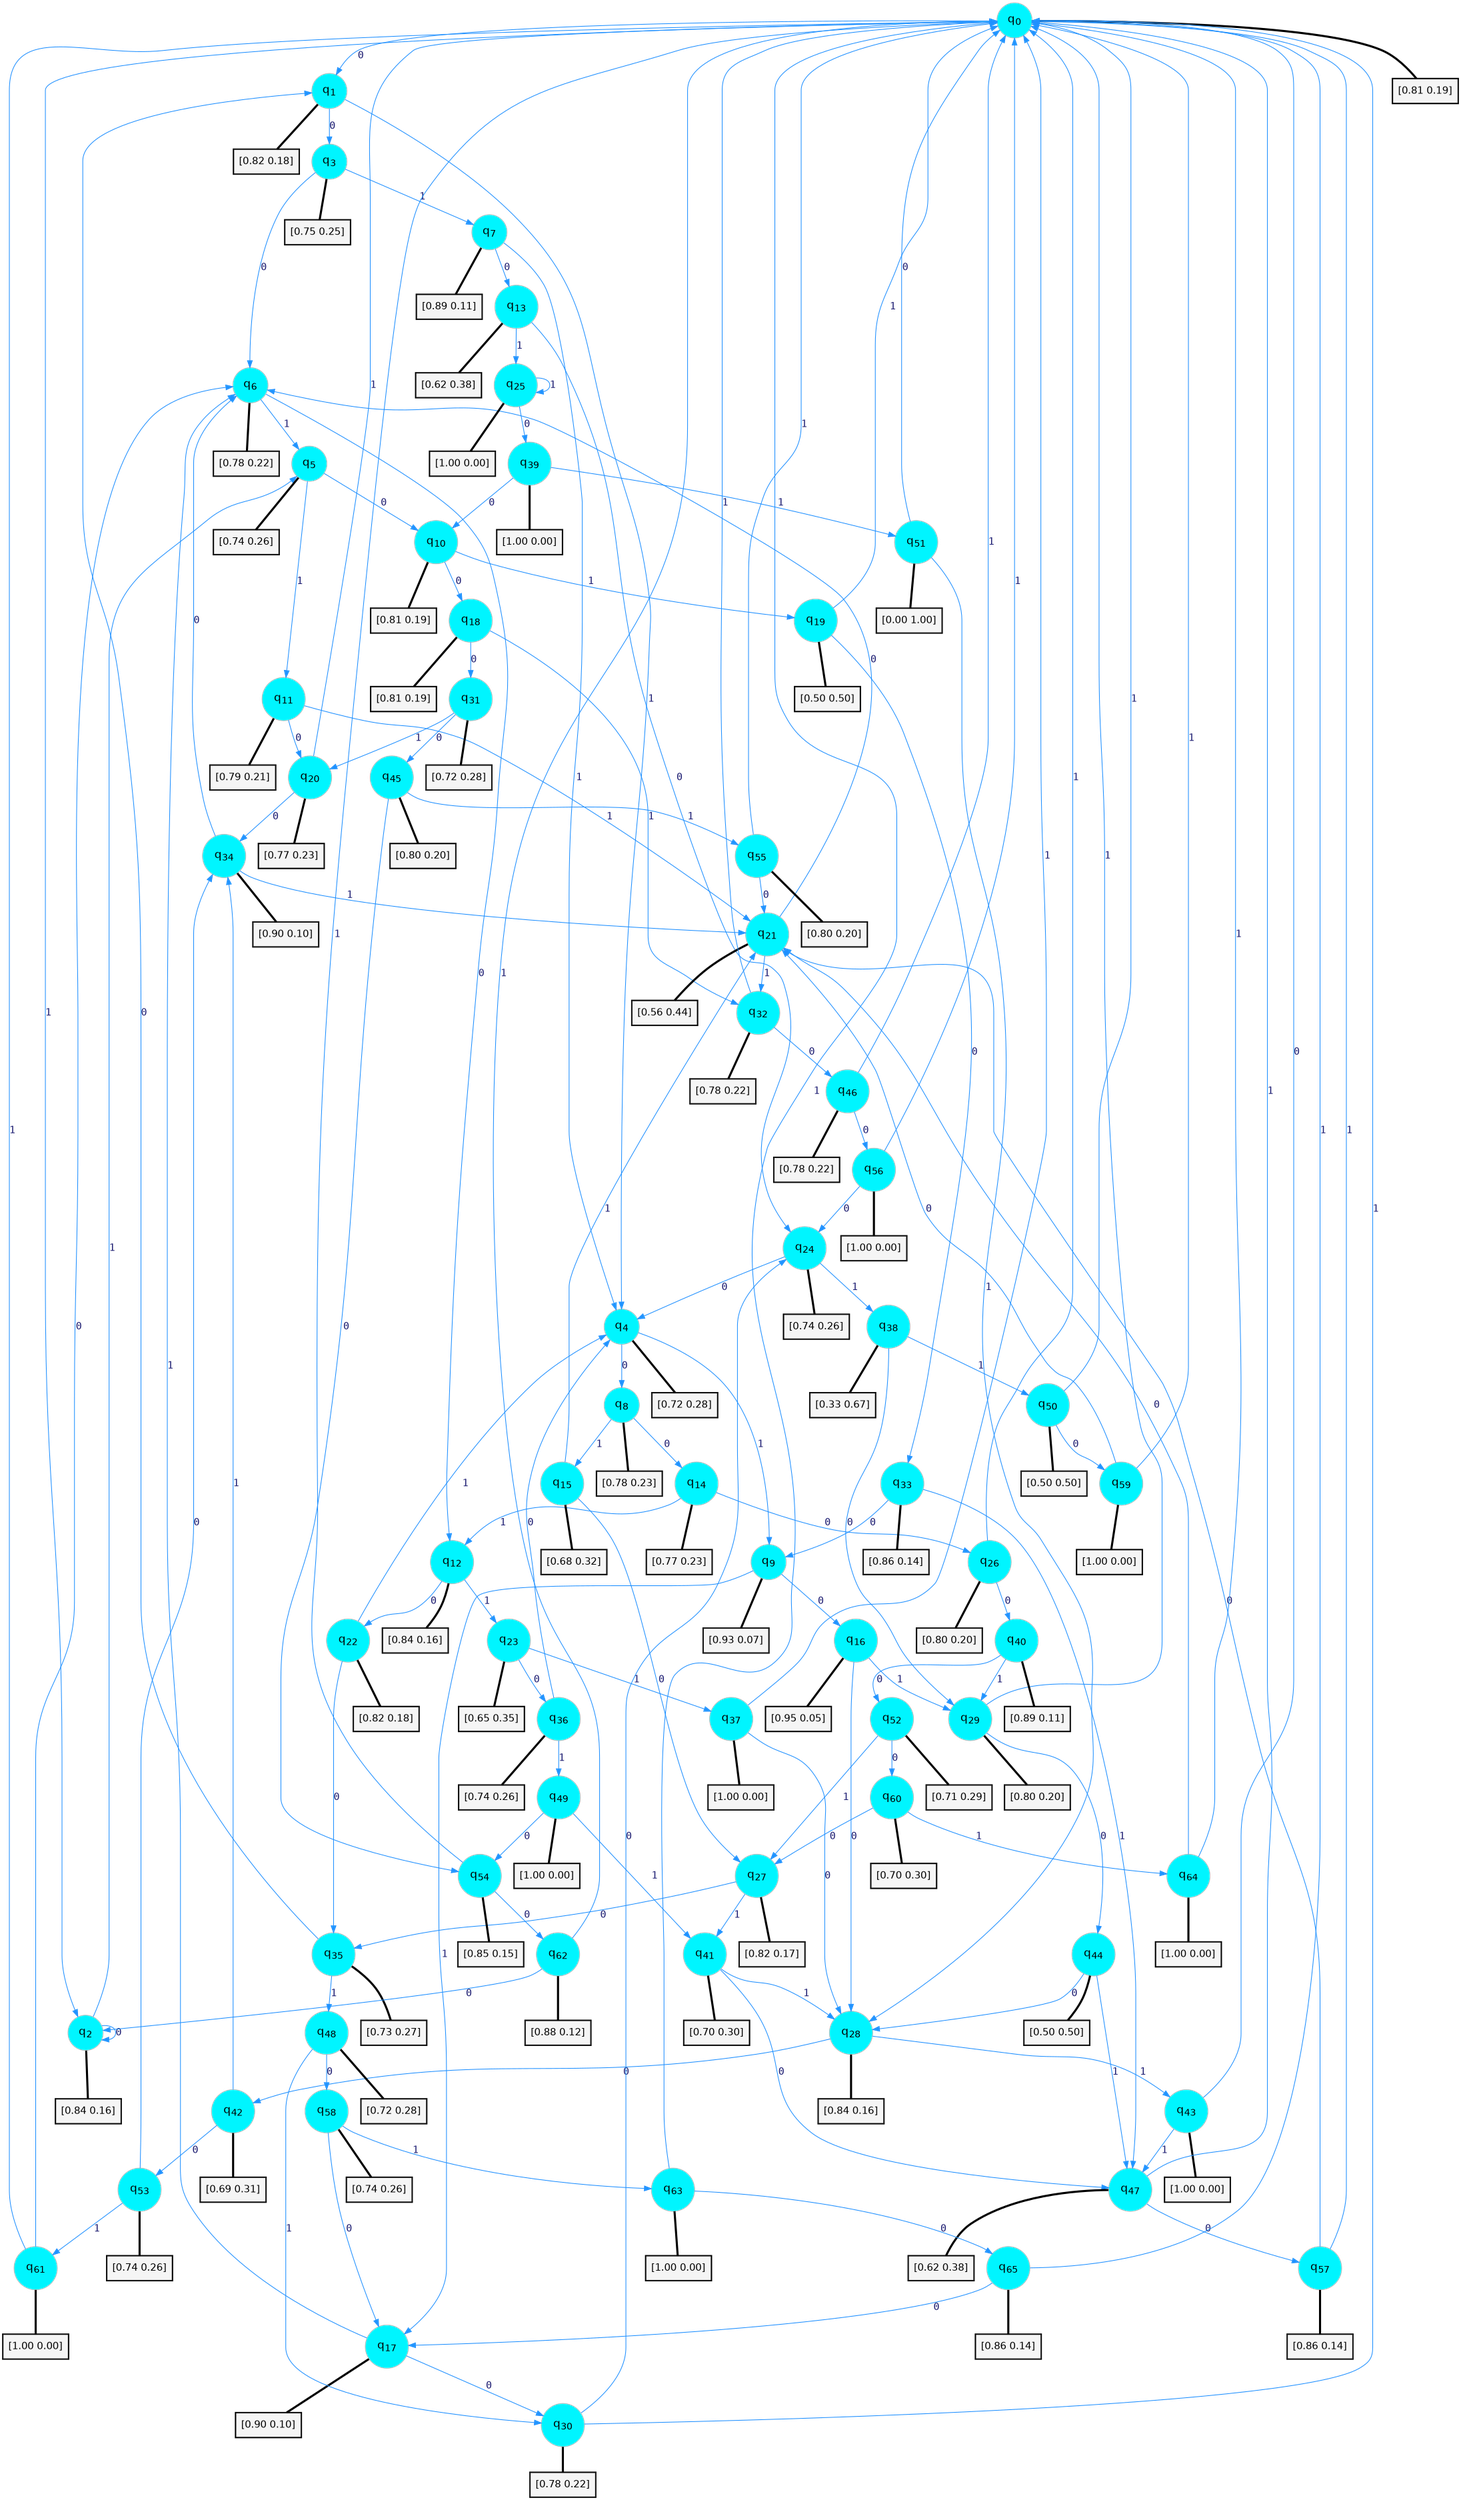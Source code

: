 digraph G {
graph [
bgcolor=transparent, dpi=300, rankdir=TD, size="40,25"];
node [
color=gray, fillcolor=turquoise1, fontcolor=black, fontname=Helvetica, fontsize=16, fontweight=bold, shape=circle, style=filled];
edge [
arrowsize=1, color=dodgerblue1, fontcolor=midnightblue, fontname=courier, fontweight=bold, penwidth=1, style=solid, weight=20];
0[label=<q<SUB>0</SUB>>];
1[label=<q<SUB>1</SUB>>];
2[label=<q<SUB>2</SUB>>];
3[label=<q<SUB>3</SUB>>];
4[label=<q<SUB>4</SUB>>];
5[label=<q<SUB>5</SUB>>];
6[label=<q<SUB>6</SUB>>];
7[label=<q<SUB>7</SUB>>];
8[label=<q<SUB>8</SUB>>];
9[label=<q<SUB>9</SUB>>];
10[label=<q<SUB>10</SUB>>];
11[label=<q<SUB>11</SUB>>];
12[label=<q<SUB>12</SUB>>];
13[label=<q<SUB>13</SUB>>];
14[label=<q<SUB>14</SUB>>];
15[label=<q<SUB>15</SUB>>];
16[label=<q<SUB>16</SUB>>];
17[label=<q<SUB>17</SUB>>];
18[label=<q<SUB>18</SUB>>];
19[label=<q<SUB>19</SUB>>];
20[label=<q<SUB>20</SUB>>];
21[label=<q<SUB>21</SUB>>];
22[label=<q<SUB>22</SUB>>];
23[label=<q<SUB>23</SUB>>];
24[label=<q<SUB>24</SUB>>];
25[label=<q<SUB>25</SUB>>];
26[label=<q<SUB>26</SUB>>];
27[label=<q<SUB>27</SUB>>];
28[label=<q<SUB>28</SUB>>];
29[label=<q<SUB>29</SUB>>];
30[label=<q<SUB>30</SUB>>];
31[label=<q<SUB>31</SUB>>];
32[label=<q<SUB>32</SUB>>];
33[label=<q<SUB>33</SUB>>];
34[label=<q<SUB>34</SUB>>];
35[label=<q<SUB>35</SUB>>];
36[label=<q<SUB>36</SUB>>];
37[label=<q<SUB>37</SUB>>];
38[label=<q<SUB>38</SUB>>];
39[label=<q<SUB>39</SUB>>];
40[label=<q<SUB>40</SUB>>];
41[label=<q<SUB>41</SUB>>];
42[label=<q<SUB>42</SUB>>];
43[label=<q<SUB>43</SUB>>];
44[label=<q<SUB>44</SUB>>];
45[label=<q<SUB>45</SUB>>];
46[label=<q<SUB>46</SUB>>];
47[label=<q<SUB>47</SUB>>];
48[label=<q<SUB>48</SUB>>];
49[label=<q<SUB>49</SUB>>];
50[label=<q<SUB>50</SUB>>];
51[label=<q<SUB>51</SUB>>];
52[label=<q<SUB>52</SUB>>];
53[label=<q<SUB>53</SUB>>];
54[label=<q<SUB>54</SUB>>];
55[label=<q<SUB>55</SUB>>];
56[label=<q<SUB>56</SUB>>];
57[label=<q<SUB>57</SUB>>];
58[label=<q<SUB>58</SUB>>];
59[label=<q<SUB>59</SUB>>];
60[label=<q<SUB>60</SUB>>];
61[label=<q<SUB>61</SUB>>];
62[label=<q<SUB>62</SUB>>];
63[label=<q<SUB>63</SUB>>];
64[label=<q<SUB>64</SUB>>];
65[label=<q<SUB>65</SUB>>];
66[label="[0.81 0.19]", shape=box,fontcolor=black, fontname=Helvetica, fontsize=14, penwidth=2, fillcolor=whitesmoke,color=black];
67[label="[0.82 0.18]", shape=box,fontcolor=black, fontname=Helvetica, fontsize=14, penwidth=2, fillcolor=whitesmoke,color=black];
68[label="[0.84 0.16]", shape=box,fontcolor=black, fontname=Helvetica, fontsize=14, penwidth=2, fillcolor=whitesmoke,color=black];
69[label="[0.75 0.25]", shape=box,fontcolor=black, fontname=Helvetica, fontsize=14, penwidth=2, fillcolor=whitesmoke,color=black];
70[label="[0.72 0.28]", shape=box,fontcolor=black, fontname=Helvetica, fontsize=14, penwidth=2, fillcolor=whitesmoke,color=black];
71[label="[0.74 0.26]", shape=box,fontcolor=black, fontname=Helvetica, fontsize=14, penwidth=2, fillcolor=whitesmoke,color=black];
72[label="[0.78 0.22]", shape=box,fontcolor=black, fontname=Helvetica, fontsize=14, penwidth=2, fillcolor=whitesmoke,color=black];
73[label="[0.89 0.11]", shape=box,fontcolor=black, fontname=Helvetica, fontsize=14, penwidth=2, fillcolor=whitesmoke,color=black];
74[label="[0.78 0.23]", shape=box,fontcolor=black, fontname=Helvetica, fontsize=14, penwidth=2, fillcolor=whitesmoke,color=black];
75[label="[0.93 0.07]", shape=box,fontcolor=black, fontname=Helvetica, fontsize=14, penwidth=2, fillcolor=whitesmoke,color=black];
76[label="[0.81 0.19]", shape=box,fontcolor=black, fontname=Helvetica, fontsize=14, penwidth=2, fillcolor=whitesmoke,color=black];
77[label="[0.79 0.21]", shape=box,fontcolor=black, fontname=Helvetica, fontsize=14, penwidth=2, fillcolor=whitesmoke,color=black];
78[label="[0.84 0.16]", shape=box,fontcolor=black, fontname=Helvetica, fontsize=14, penwidth=2, fillcolor=whitesmoke,color=black];
79[label="[0.62 0.38]", shape=box,fontcolor=black, fontname=Helvetica, fontsize=14, penwidth=2, fillcolor=whitesmoke,color=black];
80[label="[0.77 0.23]", shape=box,fontcolor=black, fontname=Helvetica, fontsize=14, penwidth=2, fillcolor=whitesmoke,color=black];
81[label="[0.68 0.32]", shape=box,fontcolor=black, fontname=Helvetica, fontsize=14, penwidth=2, fillcolor=whitesmoke,color=black];
82[label="[0.95 0.05]", shape=box,fontcolor=black, fontname=Helvetica, fontsize=14, penwidth=2, fillcolor=whitesmoke,color=black];
83[label="[0.90 0.10]", shape=box,fontcolor=black, fontname=Helvetica, fontsize=14, penwidth=2, fillcolor=whitesmoke,color=black];
84[label="[0.81 0.19]", shape=box,fontcolor=black, fontname=Helvetica, fontsize=14, penwidth=2, fillcolor=whitesmoke,color=black];
85[label="[0.50 0.50]", shape=box,fontcolor=black, fontname=Helvetica, fontsize=14, penwidth=2, fillcolor=whitesmoke,color=black];
86[label="[0.77 0.23]", shape=box,fontcolor=black, fontname=Helvetica, fontsize=14, penwidth=2, fillcolor=whitesmoke,color=black];
87[label="[0.56 0.44]", shape=box,fontcolor=black, fontname=Helvetica, fontsize=14, penwidth=2, fillcolor=whitesmoke,color=black];
88[label="[0.82 0.18]", shape=box,fontcolor=black, fontname=Helvetica, fontsize=14, penwidth=2, fillcolor=whitesmoke,color=black];
89[label="[0.65 0.35]", shape=box,fontcolor=black, fontname=Helvetica, fontsize=14, penwidth=2, fillcolor=whitesmoke,color=black];
90[label="[0.74 0.26]", shape=box,fontcolor=black, fontname=Helvetica, fontsize=14, penwidth=2, fillcolor=whitesmoke,color=black];
91[label="[1.00 0.00]", shape=box,fontcolor=black, fontname=Helvetica, fontsize=14, penwidth=2, fillcolor=whitesmoke,color=black];
92[label="[0.80 0.20]", shape=box,fontcolor=black, fontname=Helvetica, fontsize=14, penwidth=2, fillcolor=whitesmoke,color=black];
93[label="[0.82 0.17]", shape=box,fontcolor=black, fontname=Helvetica, fontsize=14, penwidth=2, fillcolor=whitesmoke,color=black];
94[label="[0.84 0.16]", shape=box,fontcolor=black, fontname=Helvetica, fontsize=14, penwidth=2, fillcolor=whitesmoke,color=black];
95[label="[0.80 0.20]", shape=box,fontcolor=black, fontname=Helvetica, fontsize=14, penwidth=2, fillcolor=whitesmoke,color=black];
96[label="[0.78 0.22]", shape=box,fontcolor=black, fontname=Helvetica, fontsize=14, penwidth=2, fillcolor=whitesmoke,color=black];
97[label="[0.72 0.28]", shape=box,fontcolor=black, fontname=Helvetica, fontsize=14, penwidth=2, fillcolor=whitesmoke,color=black];
98[label="[0.78 0.22]", shape=box,fontcolor=black, fontname=Helvetica, fontsize=14, penwidth=2, fillcolor=whitesmoke,color=black];
99[label="[0.86 0.14]", shape=box,fontcolor=black, fontname=Helvetica, fontsize=14, penwidth=2, fillcolor=whitesmoke,color=black];
100[label="[0.90 0.10]", shape=box,fontcolor=black, fontname=Helvetica, fontsize=14, penwidth=2, fillcolor=whitesmoke,color=black];
101[label="[0.73 0.27]", shape=box,fontcolor=black, fontname=Helvetica, fontsize=14, penwidth=2, fillcolor=whitesmoke,color=black];
102[label="[0.74 0.26]", shape=box,fontcolor=black, fontname=Helvetica, fontsize=14, penwidth=2, fillcolor=whitesmoke,color=black];
103[label="[1.00 0.00]", shape=box,fontcolor=black, fontname=Helvetica, fontsize=14, penwidth=2, fillcolor=whitesmoke,color=black];
104[label="[0.33 0.67]", shape=box,fontcolor=black, fontname=Helvetica, fontsize=14, penwidth=2, fillcolor=whitesmoke,color=black];
105[label="[1.00 0.00]", shape=box,fontcolor=black, fontname=Helvetica, fontsize=14, penwidth=2, fillcolor=whitesmoke,color=black];
106[label="[0.89 0.11]", shape=box,fontcolor=black, fontname=Helvetica, fontsize=14, penwidth=2, fillcolor=whitesmoke,color=black];
107[label="[0.70 0.30]", shape=box,fontcolor=black, fontname=Helvetica, fontsize=14, penwidth=2, fillcolor=whitesmoke,color=black];
108[label="[0.69 0.31]", shape=box,fontcolor=black, fontname=Helvetica, fontsize=14, penwidth=2, fillcolor=whitesmoke,color=black];
109[label="[1.00 0.00]", shape=box,fontcolor=black, fontname=Helvetica, fontsize=14, penwidth=2, fillcolor=whitesmoke,color=black];
110[label="[0.50 0.50]", shape=box,fontcolor=black, fontname=Helvetica, fontsize=14, penwidth=2, fillcolor=whitesmoke,color=black];
111[label="[0.80 0.20]", shape=box,fontcolor=black, fontname=Helvetica, fontsize=14, penwidth=2, fillcolor=whitesmoke,color=black];
112[label="[0.78 0.22]", shape=box,fontcolor=black, fontname=Helvetica, fontsize=14, penwidth=2, fillcolor=whitesmoke,color=black];
113[label="[0.62 0.38]", shape=box,fontcolor=black, fontname=Helvetica, fontsize=14, penwidth=2, fillcolor=whitesmoke,color=black];
114[label="[0.72 0.28]", shape=box,fontcolor=black, fontname=Helvetica, fontsize=14, penwidth=2, fillcolor=whitesmoke,color=black];
115[label="[1.00 0.00]", shape=box,fontcolor=black, fontname=Helvetica, fontsize=14, penwidth=2, fillcolor=whitesmoke,color=black];
116[label="[0.50 0.50]", shape=box,fontcolor=black, fontname=Helvetica, fontsize=14, penwidth=2, fillcolor=whitesmoke,color=black];
117[label="[0.00 1.00]", shape=box,fontcolor=black, fontname=Helvetica, fontsize=14, penwidth=2, fillcolor=whitesmoke,color=black];
118[label="[0.71 0.29]", shape=box,fontcolor=black, fontname=Helvetica, fontsize=14, penwidth=2, fillcolor=whitesmoke,color=black];
119[label="[0.74 0.26]", shape=box,fontcolor=black, fontname=Helvetica, fontsize=14, penwidth=2, fillcolor=whitesmoke,color=black];
120[label="[0.85 0.15]", shape=box,fontcolor=black, fontname=Helvetica, fontsize=14, penwidth=2, fillcolor=whitesmoke,color=black];
121[label="[0.80 0.20]", shape=box,fontcolor=black, fontname=Helvetica, fontsize=14, penwidth=2, fillcolor=whitesmoke,color=black];
122[label="[1.00 0.00]", shape=box,fontcolor=black, fontname=Helvetica, fontsize=14, penwidth=2, fillcolor=whitesmoke,color=black];
123[label="[0.86 0.14]", shape=box,fontcolor=black, fontname=Helvetica, fontsize=14, penwidth=2, fillcolor=whitesmoke,color=black];
124[label="[0.74 0.26]", shape=box,fontcolor=black, fontname=Helvetica, fontsize=14, penwidth=2, fillcolor=whitesmoke,color=black];
125[label="[1.00 0.00]", shape=box,fontcolor=black, fontname=Helvetica, fontsize=14, penwidth=2, fillcolor=whitesmoke,color=black];
126[label="[0.70 0.30]", shape=box,fontcolor=black, fontname=Helvetica, fontsize=14, penwidth=2, fillcolor=whitesmoke,color=black];
127[label="[1.00 0.00]", shape=box,fontcolor=black, fontname=Helvetica, fontsize=14, penwidth=2, fillcolor=whitesmoke,color=black];
128[label="[0.88 0.12]", shape=box,fontcolor=black, fontname=Helvetica, fontsize=14, penwidth=2, fillcolor=whitesmoke,color=black];
129[label="[1.00 0.00]", shape=box,fontcolor=black, fontname=Helvetica, fontsize=14, penwidth=2, fillcolor=whitesmoke,color=black];
130[label="[1.00 0.00]", shape=box,fontcolor=black, fontname=Helvetica, fontsize=14, penwidth=2, fillcolor=whitesmoke,color=black];
131[label="[0.86 0.14]", shape=box,fontcolor=black, fontname=Helvetica, fontsize=14, penwidth=2, fillcolor=whitesmoke,color=black];
0->1 [label=0];
0->2 [label=1];
0->66 [arrowhead=none, penwidth=3,color=black];
1->3 [label=0];
1->4 [label=1];
1->67 [arrowhead=none, penwidth=3,color=black];
2->2 [label=0];
2->5 [label=1];
2->68 [arrowhead=none, penwidth=3,color=black];
3->6 [label=0];
3->7 [label=1];
3->69 [arrowhead=none, penwidth=3,color=black];
4->8 [label=0];
4->9 [label=1];
4->70 [arrowhead=none, penwidth=3,color=black];
5->10 [label=0];
5->11 [label=1];
5->71 [arrowhead=none, penwidth=3,color=black];
6->12 [label=0];
6->5 [label=1];
6->72 [arrowhead=none, penwidth=3,color=black];
7->13 [label=0];
7->4 [label=1];
7->73 [arrowhead=none, penwidth=3,color=black];
8->14 [label=0];
8->15 [label=1];
8->74 [arrowhead=none, penwidth=3,color=black];
9->16 [label=0];
9->17 [label=1];
9->75 [arrowhead=none, penwidth=3,color=black];
10->18 [label=0];
10->19 [label=1];
10->76 [arrowhead=none, penwidth=3,color=black];
11->20 [label=0];
11->21 [label=1];
11->77 [arrowhead=none, penwidth=3,color=black];
12->22 [label=0];
12->23 [label=1];
12->78 [arrowhead=none, penwidth=3,color=black];
13->24 [label=0];
13->25 [label=1];
13->79 [arrowhead=none, penwidth=3,color=black];
14->26 [label=0];
14->12 [label=1];
14->80 [arrowhead=none, penwidth=3,color=black];
15->27 [label=0];
15->21 [label=1];
15->81 [arrowhead=none, penwidth=3,color=black];
16->28 [label=0];
16->29 [label=1];
16->82 [arrowhead=none, penwidth=3,color=black];
17->30 [label=0];
17->6 [label=1];
17->83 [arrowhead=none, penwidth=3,color=black];
18->31 [label=0];
18->32 [label=1];
18->84 [arrowhead=none, penwidth=3,color=black];
19->33 [label=0];
19->0 [label=1];
19->85 [arrowhead=none, penwidth=3,color=black];
20->34 [label=0];
20->0 [label=1];
20->86 [arrowhead=none, penwidth=3,color=black];
21->6 [label=0];
21->32 [label=1];
21->87 [arrowhead=none, penwidth=3,color=black];
22->35 [label=0];
22->4 [label=1];
22->88 [arrowhead=none, penwidth=3,color=black];
23->36 [label=0];
23->37 [label=1];
23->89 [arrowhead=none, penwidth=3,color=black];
24->4 [label=0];
24->38 [label=1];
24->90 [arrowhead=none, penwidth=3,color=black];
25->39 [label=0];
25->25 [label=1];
25->91 [arrowhead=none, penwidth=3,color=black];
26->40 [label=0];
26->0 [label=1];
26->92 [arrowhead=none, penwidth=3,color=black];
27->35 [label=0];
27->41 [label=1];
27->93 [arrowhead=none, penwidth=3,color=black];
28->42 [label=0];
28->43 [label=1];
28->94 [arrowhead=none, penwidth=3,color=black];
29->44 [label=0];
29->0 [label=1];
29->95 [arrowhead=none, penwidth=3,color=black];
30->24 [label=0];
30->0 [label=1];
30->96 [arrowhead=none, penwidth=3,color=black];
31->45 [label=0];
31->20 [label=1];
31->97 [arrowhead=none, penwidth=3,color=black];
32->46 [label=0];
32->0 [label=1];
32->98 [arrowhead=none, penwidth=3,color=black];
33->9 [label=0];
33->47 [label=1];
33->99 [arrowhead=none, penwidth=3,color=black];
34->6 [label=0];
34->21 [label=1];
34->100 [arrowhead=none, penwidth=3,color=black];
35->1 [label=0];
35->48 [label=1];
35->101 [arrowhead=none, penwidth=3,color=black];
36->4 [label=0];
36->49 [label=1];
36->102 [arrowhead=none, penwidth=3,color=black];
37->28 [label=0];
37->0 [label=1];
37->103 [arrowhead=none, penwidth=3,color=black];
38->29 [label=0];
38->50 [label=1];
38->104 [arrowhead=none, penwidth=3,color=black];
39->10 [label=0];
39->51 [label=1];
39->105 [arrowhead=none, penwidth=3,color=black];
40->52 [label=0];
40->29 [label=1];
40->106 [arrowhead=none, penwidth=3,color=black];
41->47 [label=0];
41->28 [label=1];
41->107 [arrowhead=none, penwidth=3,color=black];
42->53 [label=0];
42->34 [label=1];
42->108 [arrowhead=none, penwidth=3,color=black];
43->0 [label=0];
43->47 [label=1];
43->109 [arrowhead=none, penwidth=3,color=black];
44->28 [label=0];
44->47 [label=1];
44->110 [arrowhead=none, penwidth=3,color=black];
45->54 [label=0];
45->55 [label=1];
45->111 [arrowhead=none, penwidth=3,color=black];
46->56 [label=0];
46->0 [label=1];
46->112 [arrowhead=none, penwidth=3,color=black];
47->57 [label=0];
47->0 [label=1];
47->113 [arrowhead=none, penwidth=3,color=black];
48->58 [label=0];
48->30 [label=1];
48->114 [arrowhead=none, penwidth=3,color=black];
49->54 [label=0];
49->41 [label=1];
49->115 [arrowhead=none, penwidth=3,color=black];
50->59 [label=0];
50->0 [label=1];
50->116 [arrowhead=none, penwidth=3,color=black];
51->0 [label=0];
51->28 [label=1];
51->117 [arrowhead=none, penwidth=3,color=black];
52->60 [label=0];
52->27 [label=1];
52->118 [arrowhead=none, penwidth=3,color=black];
53->34 [label=0];
53->61 [label=1];
53->119 [arrowhead=none, penwidth=3,color=black];
54->62 [label=0];
54->0 [label=1];
54->120 [arrowhead=none, penwidth=3,color=black];
55->21 [label=0];
55->0 [label=1];
55->121 [arrowhead=none, penwidth=3,color=black];
56->24 [label=0];
56->0 [label=1];
56->122 [arrowhead=none, penwidth=3,color=black];
57->21 [label=0];
57->0 [label=1];
57->123 [arrowhead=none, penwidth=3,color=black];
58->17 [label=0];
58->63 [label=1];
58->124 [arrowhead=none, penwidth=3,color=black];
59->21 [label=0];
59->0 [label=1];
59->125 [arrowhead=none, penwidth=3,color=black];
60->27 [label=0];
60->64 [label=1];
60->126 [arrowhead=none, penwidth=3,color=black];
61->6 [label=0];
61->0 [label=1];
61->127 [arrowhead=none, penwidth=3,color=black];
62->2 [label=0];
62->0 [label=1];
62->128 [arrowhead=none, penwidth=3,color=black];
63->65 [label=0];
63->0 [label=1];
63->129 [arrowhead=none, penwidth=3,color=black];
64->21 [label=0];
64->0 [label=1];
64->130 [arrowhead=none, penwidth=3,color=black];
65->17 [label=0];
65->0 [label=1];
65->131 [arrowhead=none, penwidth=3,color=black];
}
